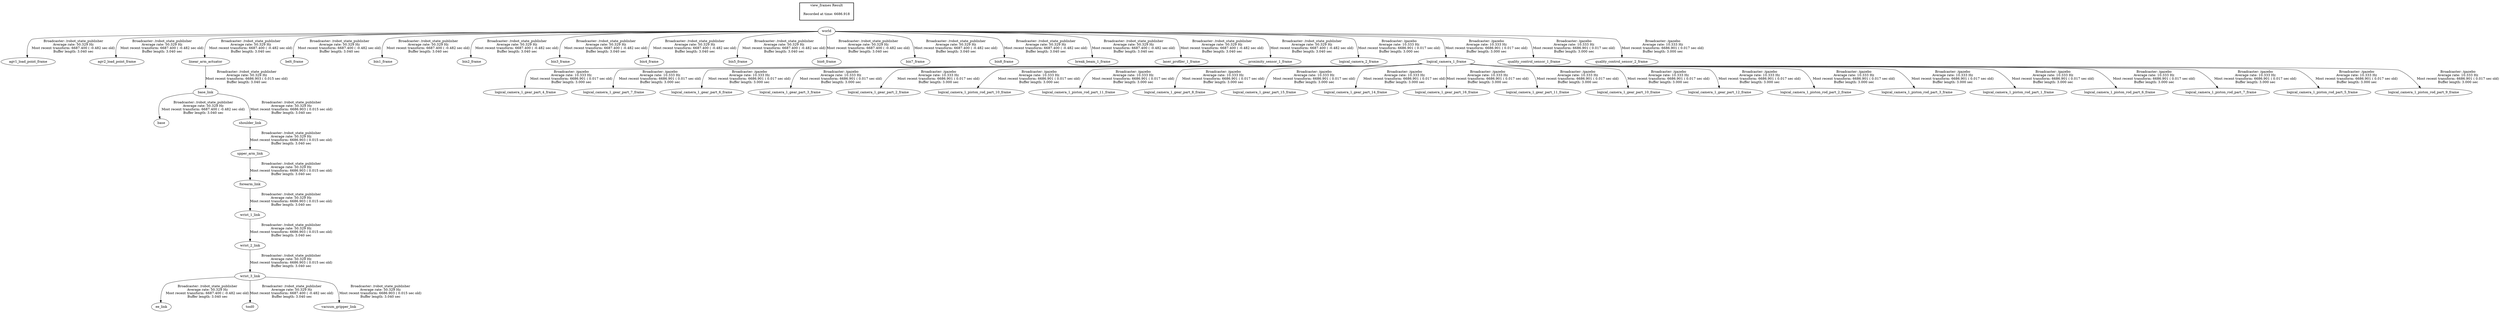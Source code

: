 digraph G {
"world" -> "agv1_load_point_frame"[label="Broadcaster: /robot_state_publisher\nAverage rate: 50.329 Hz\nMost recent transform: 6687.400 ( -0.482 sec old)\nBuffer length: 3.040 sec\n"];
"world" -> "agv2_load_point_frame"[label="Broadcaster: /robot_state_publisher\nAverage rate: 50.329 Hz\nMost recent transform: 6687.400 ( -0.482 sec old)\nBuffer length: 3.040 sec\n"];
"base_link" -> "base"[label="Broadcaster: /robot_state_publisher\nAverage rate: 50.329 Hz\nMost recent transform: 6687.400 ( -0.482 sec old)\nBuffer length: 3.040 sec\n"];
"linear_arm_actuator" -> "base_link"[label="Broadcaster: /robot_state_publisher\nAverage rate: 50.329 Hz\nMost recent transform: 6686.903 ( 0.015 sec old)\nBuffer length: 3.040 sec\n"];
"world" -> "belt_frame"[label="Broadcaster: /robot_state_publisher\nAverage rate: 50.329 Hz\nMost recent transform: 6687.400 ( -0.482 sec old)\nBuffer length: 3.040 sec\n"];
"world" -> "bin1_frame"[label="Broadcaster: /robot_state_publisher\nAverage rate: 50.329 Hz\nMost recent transform: 6687.400 ( -0.482 sec old)\nBuffer length: 3.040 sec\n"];
"world" -> "bin2_frame"[label="Broadcaster: /robot_state_publisher\nAverage rate: 50.329 Hz\nMost recent transform: 6687.400 ( -0.482 sec old)\nBuffer length: 3.040 sec\n"];
"world" -> "bin3_frame"[label="Broadcaster: /robot_state_publisher\nAverage rate: 50.329 Hz\nMost recent transform: 6687.400 ( -0.482 sec old)\nBuffer length: 3.040 sec\n"];
"world" -> "bin4_frame"[label="Broadcaster: /robot_state_publisher\nAverage rate: 50.329 Hz\nMost recent transform: 6687.400 ( -0.482 sec old)\nBuffer length: 3.040 sec\n"];
"world" -> "bin5_frame"[label="Broadcaster: /robot_state_publisher\nAverage rate: 50.329 Hz\nMost recent transform: 6687.400 ( -0.482 sec old)\nBuffer length: 3.040 sec\n"];
"world" -> "bin6_frame"[label="Broadcaster: /robot_state_publisher\nAverage rate: 50.329 Hz\nMost recent transform: 6687.400 ( -0.482 sec old)\nBuffer length: 3.040 sec\n"];
"world" -> "bin7_frame"[label="Broadcaster: /robot_state_publisher\nAverage rate: 50.329 Hz\nMost recent transform: 6687.400 ( -0.482 sec old)\nBuffer length: 3.040 sec\n"];
"world" -> "bin8_frame"[label="Broadcaster: /robot_state_publisher\nAverage rate: 50.329 Hz\nMost recent transform: 6687.400 ( -0.482 sec old)\nBuffer length: 3.040 sec\n"];
"world" -> "break_beam_1_frame"[label="Broadcaster: /robot_state_publisher\nAverage rate: 50.329 Hz\nMost recent transform: 6687.400 ( -0.482 sec old)\nBuffer length: 3.040 sec\n"];
"wrist_3_link" -> "ee_link"[label="Broadcaster: /robot_state_publisher\nAverage rate: 50.329 Hz\nMost recent transform: 6687.400 ( -0.482 sec old)\nBuffer length: 3.040 sec\n"];
"wrist_2_link" -> "wrist_3_link"[label="Broadcaster: /robot_state_publisher\nAverage rate: 50.329 Hz\nMost recent transform: 6686.903 ( 0.015 sec old)\nBuffer length: 3.040 sec\n"];
"world" -> "laser_profiler_1_frame"[label="Broadcaster: /robot_state_publisher\nAverage rate: 50.329 Hz\nMost recent transform: 6687.400 ( -0.482 sec old)\nBuffer length: 3.040 sec\n"];
"world" -> "proximity_sensor_1_frame"[label="Broadcaster: /robot_state_publisher\nAverage rate: 50.329 Hz\nMost recent transform: 6687.400 ( -0.482 sec old)\nBuffer length: 3.040 sec\n"];
"world" -> "linear_arm_actuator"[label="Broadcaster: /robot_state_publisher\nAverage rate: 50.329 Hz\nMost recent transform: 6687.400 ( -0.482 sec old)\nBuffer length: 3.040 sec\n"];
"wrist_3_link" -> "tool0"[label="Broadcaster: /robot_state_publisher\nAverage rate: 50.329 Hz\nMost recent transform: 6687.400 ( -0.482 sec old)\nBuffer length: 3.040 sec\n"];
"upper_arm_link" -> "forearm_link"[label="Broadcaster: /robot_state_publisher\nAverage rate: 50.329 Hz\nMost recent transform: 6686.903 ( 0.015 sec old)\nBuffer length: 3.040 sec\n"];
"shoulder_link" -> "upper_arm_link"[label="Broadcaster: /robot_state_publisher\nAverage rate: 50.329 Hz\nMost recent transform: 6686.903 ( 0.015 sec old)\nBuffer length: 3.040 sec\n"];
"base_link" -> "shoulder_link"[label="Broadcaster: /robot_state_publisher\nAverage rate: 50.329 Hz\nMost recent transform: 6686.903 ( 0.015 sec old)\nBuffer length: 3.040 sec\n"];
"wrist_3_link" -> "vacuum_gripper_link"[label="Broadcaster: /robot_state_publisher\nAverage rate: 50.329 Hz\nMost recent transform: 6686.903 ( 0.015 sec old)\nBuffer length: 3.040 sec\n"];
"forearm_link" -> "wrist_1_link"[label="Broadcaster: /robot_state_publisher\nAverage rate: 50.329 Hz\nMost recent transform: 6686.903 ( 0.015 sec old)\nBuffer length: 3.040 sec\n"];
"wrist_1_link" -> "wrist_2_link"[label="Broadcaster: /robot_state_publisher\nAverage rate: 50.329 Hz\nMost recent transform: 6686.903 ( 0.015 sec old)\nBuffer length: 3.040 sec\n"];
"world" -> "logical_camera_2_frame"[label="Broadcaster: /gazebo\nAverage rate: 10.333 Hz\nMost recent transform: 6686.901 ( 0.017 sec old)\nBuffer length: 3.000 sec\n"];
"world" -> "logical_camera_1_frame"[label="Broadcaster: /gazebo\nAverage rate: 10.333 Hz\nMost recent transform: 6686.901 ( 0.017 sec old)\nBuffer length: 3.000 sec\n"];
"logical_camera_1_frame" -> "logical_camera_1_gear_part_4_frame"[label="Broadcaster: /gazebo\nAverage rate: 10.333 Hz\nMost recent transform: 6686.901 ( 0.017 sec old)\nBuffer length: 3.000 sec\n"];
"logical_camera_1_frame" -> "logical_camera_1_gear_part_7_frame"[label="Broadcaster: /gazebo\nAverage rate: 10.333 Hz\nMost recent transform: 6686.901 ( 0.017 sec old)\nBuffer length: 3.000 sec\n"];
"logical_camera_1_frame" -> "logical_camera_1_gear_part_6_frame"[label="Broadcaster: /gazebo\nAverage rate: 10.333 Hz\nMost recent transform: 6686.901 ( 0.017 sec old)\nBuffer length: 3.000 sec\n"];
"logical_camera_1_frame" -> "logical_camera_1_gear_part_3_frame"[label="Broadcaster: /gazebo\nAverage rate: 10.333 Hz\nMost recent transform: 6686.901 ( 0.017 sec old)\nBuffer length: 3.000 sec\n"];
"logical_camera_1_frame" -> "logical_camera_1_gear_part_2_frame"[label="Broadcaster: /gazebo\nAverage rate: 10.333 Hz\nMost recent transform: 6686.901 ( 0.017 sec old)\nBuffer length: 3.000 sec\n"];
"logical_camera_1_frame" -> "logical_camera_1_piston_rod_part_10_frame"[label="Broadcaster: /gazebo\nAverage rate: 10.333 Hz\nMost recent transform: 6686.901 ( 0.017 sec old)\nBuffer length: 3.000 sec\n"];
"logical_camera_1_frame" -> "logical_camera_1_piston_rod_part_11_frame"[label="Broadcaster: /gazebo\nAverage rate: 10.333 Hz\nMost recent transform: 6686.901 ( 0.017 sec old)\nBuffer length: 3.000 sec\n"];
"logical_camera_1_frame" -> "logical_camera_1_gear_part_8_frame"[label="Broadcaster: /gazebo\nAverage rate: 10.333 Hz\nMost recent transform: 6686.901 ( 0.017 sec old)\nBuffer length: 3.000 sec\n"];
"logical_camera_1_frame" -> "logical_camera_1_gear_part_15_frame"[label="Broadcaster: /gazebo\nAverage rate: 10.333 Hz\nMost recent transform: 6686.901 ( 0.017 sec old)\nBuffer length: 3.000 sec\n"];
"logical_camera_1_frame" -> "logical_camera_1_gear_part_14_frame"[label="Broadcaster: /gazebo\nAverage rate: 10.333 Hz\nMost recent transform: 6686.901 ( 0.017 sec old)\nBuffer length: 3.000 sec\n"];
"logical_camera_1_frame" -> "logical_camera_1_gear_part_16_frame"[label="Broadcaster: /gazebo\nAverage rate: 10.333 Hz\nMost recent transform: 6686.901 ( 0.017 sec old)\nBuffer length: 3.000 sec\n"];
"logical_camera_1_frame" -> "logical_camera_1_gear_part_11_frame"[label="Broadcaster: /gazebo\nAverage rate: 10.333 Hz\nMost recent transform: 6686.901 ( 0.017 sec old)\nBuffer length: 3.000 sec\n"];
"logical_camera_1_frame" -> "logical_camera_1_gear_part_10_frame"[label="Broadcaster: /gazebo\nAverage rate: 10.333 Hz\nMost recent transform: 6686.901 ( 0.017 sec old)\nBuffer length: 3.000 sec\n"];
"logical_camera_1_frame" -> "logical_camera_1_gear_part_12_frame"[label="Broadcaster: /gazebo\nAverage rate: 10.333 Hz\nMost recent transform: 6686.901 ( 0.017 sec old)\nBuffer length: 3.000 sec\n"];
"logical_camera_1_frame" -> "logical_camera_1_piston_rod_part_2_frame"[label="Broadcaster: /gazebo\nAverage rate: 10.333 Hz\nMost recent transform: 6686.901 ( 0.017 sec old)\nBuffer length: 3.000 sec\n"];
"logical_camera_1_frame" -> "logical_camera_1_piston_rod_part_3_frame"[label="Broadcaster: /gazebo\nAverage rate: 10.333 Hz\nMost recent transform: 6686.901 ( 0.017 sec old)\nBuffer length: 3.000 sec\n"];
"logical_camera_1_frame" -> "logical_camera_1_piston_rod_part_1_frame"[label="Broadcaster: /gazebo\nAverage rate: 10.333 Hz\nMost recent transform: 6686.901 ( 0.017 sec old)\nBuffer length: 3.000 sec\n"];
"logical_camera_1_frame" -> "logical_camera_1_piston_rod_part_6_frame"[label="Broadcaster: /gazebo\nAverage rate: 10.333 Hz\nMost recent transform: 6686.901 ( 0.017 sec old)\nBuffer length: 3.000 sec\n"];
"logical_camera_1_frame" -> "logical_camera_1_piston_rod_part_7_frame"[label="Broadcaster: /gazebo\nAverage rate: 10.333 Hz\nMost recent transform: 6686.901 ( 0.017 sec old)\nBuffer length: 3.000 sec\n"];
"logical_camera_1_frame" -> "logical_camera_1_piston_rod_part_5_frame"[label="Broadcaster: /gazebo\nAverage rate: 10.333 Hz\nMost recent transform: 6686.901 ( 0.017 sec old)\nBuffer length: 3.000 sec\n"];
"logical_camera_1_frame" -> "logical_camera_1_piston_rod_part_9_frame"[label="Broadcaster: /gazebo\nAverage rate: 10.333 Hz\nMost recent transform: 6686.901 ( 0.017 sec old)\nBuffer length: 3.000 sec\n"];
"world" -> "quality_control_sensor_1_frame"[label="Broadcaster: /gazebo\nAverage rate: 10.333 Hz\nMost recent transform: 6686.901 ( 0.017 sec old)\nBuffer length: 3.000 sec\n"];
"world" -> "quality_control_sensor_2_frame"[label="Broadcaster: /gazebo\nAverage rate: 10.333 Hz\nMost recent transform: 6686.901 ( 0.017 sec old)\nBuffer length: 3.000 sec\n"];
edge [style=invis];
 subgraph cluster_legend { style=bold; color=black; label ="view_frames Result";
"Recorded at time: 6686.918"[ shape=plaintext ] ;
 }->"world";
}